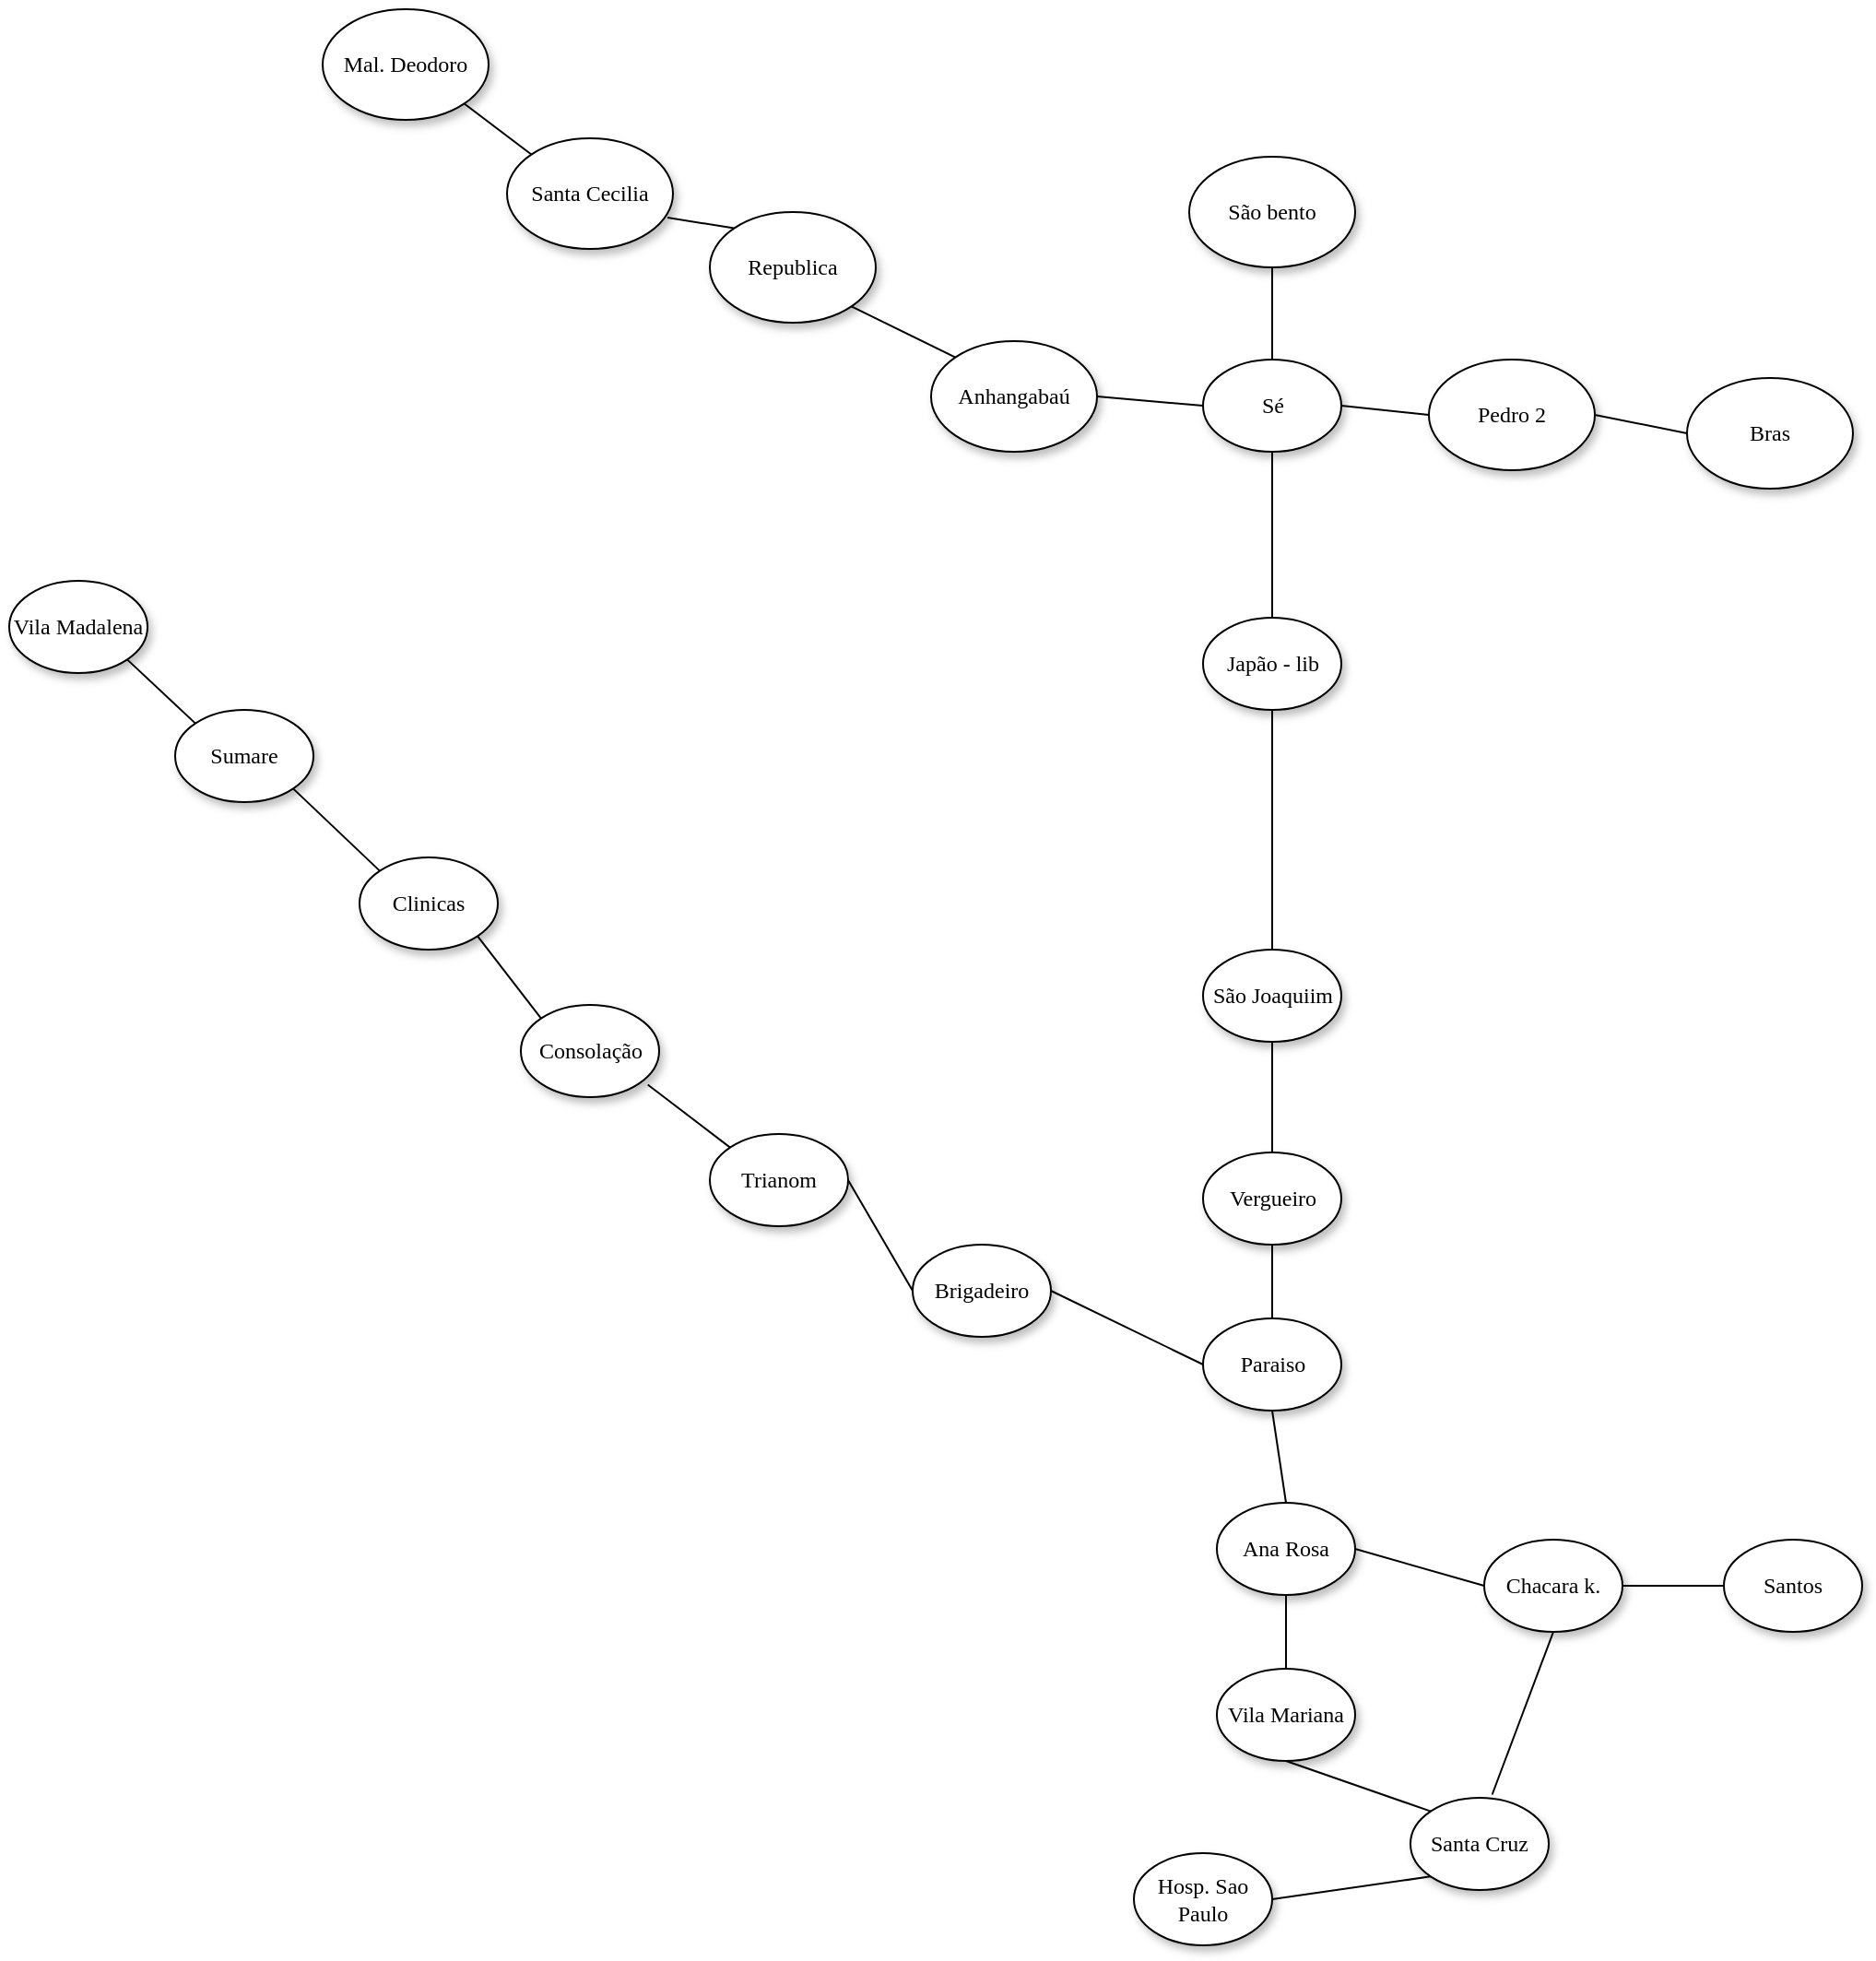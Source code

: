 <mxfile version="24.2.2" type="github">
  <diagram name="Page-1" id="42789a77-a242-8287-6e28-9cd8cfd52e62">
    <mxGraphModel dx="1822" dy="1649" grid="1" gridSize="10" guides="1" tooltips="1" connect="1" arrows="1" fold="1" page="1" pageScale="1" pageWidth="1100" pageHeight="850" background="none" math="0" shadow="0">
      <root>
        <mxCell id="0" />
        <mxCell id="1" parent="0" />
        <mxCell id="1ea317790d2ca983-12" style="edgeStyle=none;rounded=1;html=1;labelBackgroundColor=none;startArrow=none;startFill=0;startSize=5;endArrow=none;endFill=0;endSize=5;jettySize=auto;orthogonalLoop=1;strokeWidth=1;fontFamily=Verdana;fontSize=12" parent="1" source="1ea317790d2ca983-1" target="1ea317790d2ca983-2" edge="1">
          <mxGeometry relative="1" as="geometry" />
        </mxCell>
        <mxCell id="1ea317790d2ca983-1" value="São bento" style="ellipse;whiteSpace=wrap;html=1;rounded=0;shadow=1;comic=0;labelBackgroundColor=none;strokeWidth=1;fontFamily=Verdana;fontSize=12;align=center;" parent="1" vertex="1">
          <mxGeometry x="450" y="80" width="90" height="60" as="geometry" />
        </mxCell>
        <mxCell id="1ea317790d2ca983-21" value="" style="edgeStyle=none;rounded=1;html=1;labelBackgroundColor=none;startArrow=none;startFill=0;startSize=5;endArrow=none;endFill=0;endSize=5;jettySize=auto;orthogonalLoop=1;strokeWidth=1;fontFamily=Verdana;fontSize=12" parent="1" source="1ea317790d2ca983-2" target="1ea317790d2ca983-7" edge="1">
          <mxGeometry relative="1" as="geometry" />
        </mxCell>
        <mxCell id="1ea317790d2ca983-2" value="Sé" style="ellipse;whiteSpace=wrap;html=1;rounded=0;shadow=1;comic=0;labelBackgroundColor=none;strokeWidth=1;fontFamily=Verdana;fontSize=12;align=center;" parent="1" vertex="1">
          <mxGeometry x="457.5" y="190" width="75" height="50" as="geometry" />
        </mxCell>
        <mxCell id="1ea317790d2ca983-24" value="" style="edgeStyle=none;rounded=1;html=1;labelBackgroundColor=none;startArrow=none;startFill=0;startSize=5;endArrow=none;endFill=0;endSize=5;jettySize=auto;orthogonalLoop=1;strokeWidth=1;fontFamily=Verdana;fontSize=12;" parent="1" source="1ea317790d2ca983-7" target="1ea317790d2ca983-8" edge="1">
          <mxGeometry relative="1" as="geometry" />
        </mxCell>
        <mxCell id="1ea317790d2ca983-7" value="Japão - lib" style="ellipse;whiteSpace=wrap;html=1;rounded=0;shadow=1;comic=0;labelBackgroundColor=none;strokeWidth=1;fontFamily=Verdana;fontSize=12;align=center;" parent="1" vertex="1">
          <mxGeometry x="457.5" y="330" width="75" height="50" as="geometry" />
        </mxCell>
        <mxCell id="1ea317790d2ca983-8" value="São Joaquiim" style="ellipse;whiteSpace=wrap;html=1;rounded=0;shadow=1;comic=0;labelBackgroundColor=none;strokeWidth=1;fontFamily=Verdana;fontSize=12;align=center;" parent="1" vertex="1">
          <mxGeometry x="457.5" y="510" width="75" height="50" as="geometry" />
        </mxCell>
        <mxCell id="W2a-TYhInUadVhdIe600-1" value="Vergueiro" style="ellipse;whiteSpace=wrap;html=1;rounded=0;shadow=1;comic=0;labelBackgroundColor=none;strokeWidth=1;fontFamily=Verdana;fontSize=12;align=center;" vertex="1" parent="1">
          <mxGeometry x="457.5" y="620" width="75" height="50" as="geometry" />
        </mxCell>
        <mxCell id="W2a-TYhInUadVhdIe600-2" value="Santa Cruz" style="ellipse;whiteSpace=wrap;html=1;rounded=0;shadow=1;comic=0;labelBackgroundColor=none;strokeWidth=1;fontFamily=Verdana;fontSize=12;align=center;" vertex="1" parent="1">
          <mxGeometry x="570" y="970" width="75" height="50" as="geometry" />
        </mxCell>
        <mxCell id="W2a-TYhInUadVhdIe600-3" value="Vila Mariana" style="ellipse;whiteSpace=wrap;html=1;rounded=0;shadow=1;comic=0;labelBackgroundColor=none;strokeWidth=1;fontFamily=Verdana;fontSize=12;align=center;" vertex="1" parent="1">
          <mxGeometry x="465" y="900" width="75" height="50" as="geometry" />
        </mxCell>
        <mxCell id="W2a-TYhInUadVhdIe600-4" value="Ana Rosa" style="ellipse;whiteSpace=wrap;html=1;rounded=0;shadow=1;comic=0;labelBackgroundColor=none;strokeWidth=1;fontFamily=Verdana;fontSize=12;align=center;" vertex="1" parent="1">
          <mxGeometry x="465" y="810" width="75" height="50" as="geometry" />
        </mxCell>
        <mxCell id="W2a-TYhInUadVhdIe600-5" value="Paraiso" style="ellipse;whiteSpace=wrap;html=1;rounded=0;shadow=1;comic=0;labelBackgroundColor=none;strokeWidth=1;fontFamily=Verdana;fontSize=12;align=center;" vertex="1" parent="1">
          <mxGeometry x="457.5" y="710" width="75" height="50" as="geometry" />
        </mxCell>
        <mxCell id="W2a-TYhInUadVhdIe600-6" value="" style="edgeStyle=none;rounded=1;html=1;labelBackgroundColor=none;startArrow=none;startFill=0;startSize=5;endArrow=none;endFill=0;endSize=5;jettySize=auto;orthogonalLoop=1;strokeWidth=1;fontFamily=Verdana;fontSize=12;exitX=0.5;exitY=1;exitDx=0;exitDy=0;entryX=0.5;entryY=0;entryDx=0;entryDy=0;" edge="1" parent="1" source="1ea317790d2ca983-8" target="W2a-TYhInUadVhdIe600-1">
          <mxGeometry relative="1" as="geometry">
            <mxPoint x="505" y="390" as="sourcePoint" />
            <mxPoint x="505" y="520" as="targetPoint" />
          </mxGeometry>
        </mxCell>
        <mxCell id="W2a-TYhInUadVhdIe600-7" value="" style="edgeStyle=none;rounded=1;html=1;labelBackgroundColor=none;startArrow=none;startFill=0;startSize=5;endArrow=none;endFill=0;endSize=5;jettySize=auto;orthogonalLoop=1;strokeWidth=1;fontFamily=Verdana;fontSize=12;exitX=0.5;exitY=1;exitDx=0;exitDy=0;entryX=0;entryY=0;entryDx=0;entryDy=0;" edge="1" parent="1" source="W2a-TYhInUadVhdIe600-3" target="W2a-TYhInUadVhdIe600-2">
          <mxGeometry relative="1" as="geometry">
            <mxPoint x="640" y="850" as="sourcePoint" />
            <mxPoint x="640" y="980" as="targetPoint" />
          </mxGeometry>
        </mxCell>
        <mxCell id="W2a-TYhInUadVhdIe600-8" value="" style="edgeStyle=none;rounded=1;html=1;labelBackgroundColor=none;startArrow=none;startFill=0;startSize=5;endArrow=none;endFill=0;endSize=5;jettySize=auto;orthogonalLoop=1;strokeWidth=1;fontFamily=Verdana;fontSize=12;exitX=0.5;exitY=1;exitDx=0;exitDy=0;entryX=0.5;entryY=0;entryDx=0;entryDy=0;" edge="1" parent="1" source="W2a-TYhInUadVhdIe600-4" target="W2a-TYhInUadVhdIe600-3">
          <mxGeometry relative="1" as="geometry">
            <mxPoint x="630" y="860" as="sourcePoint" />
            <mxPoint x="630" y="990" as="targetPoint" />
          </mxGeometry>
        </mxCell>
        <mxCell id="W2a-TYhInUadVhdIe600-9" value="" style="edgeStyle=none;rounded=1;html=1;labelBackgroundColor=none;startArrow=none;startFill=0;startSize=5;endArrow=none;endFill=0;endSize=5;jettySize=auto;orthogonalLoop=1;strokeWidth=1;fontFamily=Verdana;fontSize=12;exitX=0.5;exitY=1;exitDx=0;exitDy=0;entryX=0.5;entryY=0;entryDx=0;entryDy=0;" edge="1" parent="1" source="W2a-TYhInUadVhdIe600-5" target="W2a-TYhInUadVhdIe600-4">
          <mxGeometry relative="1" as="geometry">
            <mxPoint x="607" y="760" as="sourcePoint" />
            <mxPoint x="607" y="890" as="targetPoint" />
          </mxGeometry>
        </mxCell>
        <mxCell id="W2a-TYhInUadVhdIe600-10" value="" style="edgeStyle=none;rounded=1;html=1;labelBackgroundColor=none;startArrow=none;startFill=0;startSize=5;endArrow=none;endFill=0;endSize=5;jettySize=auto;orthogonalLoop=1;strokeWidth=1;fontFamily=Verdana;fontSize=12;exitX=0.5;exitY=1;exitDx=0;exitDy=0;entryX=0.5;entryY=0;entryDx=0;entryDy=0;" edge="1" parent="1" source="W2a-TYhInUadVhdIe600-1" target="W2a-TYhInUadVhdIe600-5">
          <mxGeometry relative="1" as="geometry">
            <mxPoint x="610" y="620" as="sourcePoint" />
            <mxPoint x="610" y="750" as="targetPoint" />
          </mxGeometry>
        </mxCell>
        <mxCell id="W2a-TYhInUadVhdIe600-11" value="Bras" style="ellipse;whiteSpace=wrap;html=1;rounded=0;shadow=1;comic=0;labelBackgroundColor=none;strokeWidth=1;fontFamily=Verdana;fontSize=12;align=center;" vertex="1" parent="1">
          <mxGeometry x="720" y="200" width="90" height="60" as="geometry" />
        </mxCell>
        <mxCell id="W2a-TYhInUadVhdIe600-14" value="Republica" style="ellipse;whiteSpace=wrap;html=1;rounded=0;shadow=1;comic=0;labelBackgroundColor=none;strokeWidth=1;fontFamily=Verdana;fontSize=12;align=center;" vertex="1" parent="1">
          <mxGeometry x="190" y="110" width="90" height="60" as="geometry" />
        </mxCell>
        <mxCell id="W2a-TYhInUadVhdIe600-15" value="Anhangabaú" style="ellipse;whiteSpace=wrap;html=1;rounded=0;shadow=1;comic=0;labelBackgroundColor=none;strokeWidth=1;fontFamily=Verdana;fontSize=12;align=center;" vertex="1" parent="1">
          <mxGeometry x="310" y="180" width="90" height="60" as="geometry" />
        </mxCell>
        <mxCell id="W2a-TYhInUadVhdIe600-16" value="Pedro 2" style="ellipse;whiteSpace=wrap;html=1;rounded=0;shadow=1;comic=0;labelBackgroundColor=none;strokeWidth=1;fontFamily=Verdana;fontSize=12;align=center;" vertex="1" parent="1">
          <mxGeometry x="580" y="190" width="90" height="60" as="geometry" />
        </mxCell>
        <mxCell id="W2a-TYhInUadVhdIe600-18" value="Santa Cecilia" style="ellipse;whiteSpace=wrap;html=1;rounded=0;shadow=1;comic=0;labelBackgroundColor=none;strokeWidth=1;fontFamily=Verdana;fontSize=12;align=center;" vertex="1" parent="1">
          <mxGeometry x="80" y="70" width="90" height="60" as="geometry" />
        </mxCell>
        <mxCell id="W2a-TYhInUadVhdIe600-19" value="Mal. Deodoro" style="ellipse;whiteSpace=wrap;html=1;rounded=0;shadow=1;comic=0;labelBackgroundColor=none;strokeWidth=1;fontFamily=Verdana;fontSize=12;align=center;" vertex="1" parent="1">
          <mxGeometry x="-20" width="90" height="60" as="geometry" />
        </mxCell>
        <mxCell id="W2a-TYhInUadVhdIe600-20" style="edgeStyle=none;rounded=1;html=1;labelBackgroundColor=none;startArrow=none;startFill=0;startSize=5;endArrow=none;endFill=0;endSize=5;jettySize=auto;orthogonalLoop=1;strokeWidth=1;fontFamily=Verdana;fontSize=12;exitX=1;exitY=1;exitDx=0;exitDy=0;entryX=0;entryY=0;entryDx=0;entryDy=0;" edge="1" parent="1" source="W2a-TYhInUadVhdIe600-19" target="W2a-TYhInUadVhdIe600-18">
          <mxGeometry relative="1" as="geometry">
            <mxPoint x="310" y="100" as="sourcePoint" />
            <mxPoint x="310" y="150" as="targetPoint" />
          </mxGeometry>
        </mxCell>
        <mxCell id="W2a-TYhInUadVhdIe600-21" style="edgeStyle=none;rounded=1;html=1;labelBackgroundColor=none;startArrow=none;startFill=0;startSize=5;endArrow=none;endFill=0;endSize=5;jettySize=auto;orthogonalLoop=1;strokeWidth=1;fontFamily=Verdana;fontSize=12;exitX=0.967;exitY=0.717;exitDx=0;exitDy=0;exitPerimeter=0;entryX=0;entryY=0;entryDx=0;entryDy=0;" edge="1" parent="1" source="W2a-TYhInUadVhdIe600-18" target="W2a-TYhInUadVhdIe600-14">
          <mxGeometry relative="1" as="geometry">
            <mxPoint x="320" y="110" as="sourcePoint" />
            <mxPoint x="320" y="160" as="targetPoint" />
          </mxGeometry>
        </mxCell>
        <mxCell id="W2a-TYhInUadVhdIe600-22" style="edgeStyle=none;rounded=1;html=1;labelBackgroundColor=none;startArrow=none;startFill=0;startSize=5;endArrow=none;endFill=0;endSize=5;jettySize=auto;orthogonalLoop=1;strokeWidth=1;fontFamily=Verdana;fontSize=12;exitX=1;exitY=1;exitDx=0;exitDy=0;entryX=0;entryY=0;entryDx=0;entryDy=0;" edge="1" parent="1" source="W2a-TYhInUadVhdIe600-14" target="W2a-TYhInUadVhdIe600-15">
          <mxGeometry relative="1" as="geometry">
            <mxPoint x="330" y="120" as="sourcePoint" />
            <mxPoint x="330" y="170" as="targetPoint" />
          </mxGeometry>
        </mxCell>
        <mxCell id="W2a-TYhInUadVhdIe600-23" style="edgeStyle=none;rounded=1;html=1;labelBackgroundColor=none;startArrow=none;startFill=0;startSize=5;endArrow=none;endFill=0;endSize=5;jettySize=auto;orthogonalLoop=1;strokeWidth=1;fontFamily=Verdana;fontSize=12;exitX=1;exitY=0.5;exitDx=0;exitDy=0;entryX=0;entryY=0.5;entryDx=0;entryDy=0;" edge="1" parent="1" source="W2a-TYhInUadVhdIe600-15" target="1ea317790d2ca983-2">
          <mxGeometry relative="1" as="geometry">
            <mxPoint x="760" y="130" as="sourcePoint" />
            <mxPoint x="760" y="180" as="targetPoint" />
          </mxGeometry>
        </mxCell>
        <mxCell id="W2a-TYhInUadVhdIe600-24" style="edgeStyle=none;rounded=1;html=1;labelBackgroundColor=none;startArrow=none;startFill=0;startSize=5;endArrow=none;endFill=0;endSize=5;jettySize=auto;orthogonalLoop=1;strokeWidth=1;fontFamily=Verdana;fontSize=12;exitX=1;exitY=0.5;exitDx=0;exitDy=0;entryX=0;entryY=0.5;entryDx=0;entryDy=0;" edge="1" parent="1" source="1ea317790d2ca983-2" target="W2a-TYhInUadVhdIe600-16">
          <mxGeometry relative="1" as="geometry">
            <mxPoint x="770" y="140" as="sourcePoint" />
            <mxPoint x="770" y="190" as="targetPoint" />
          </mxGeometry>
        </mxCell>
        <mxCell id="W2a-TYhInUadVhdIe600-25" style="edgeStyle=none;rounded=1;html=1;labelBackgroundColor=none;startArrow=none;startFill=0;startSize=5;endArrow=none;endFill=0;endSize=5;jettySize=auto;orthogonalLoop=1;strokeWidth=1;fontFamily=Verdana;fontSize=12;exitX=1;exitY=0.5;exitDx=0;exitDy=0;entryX=0;entryY=0.5;entryDx=0;entryDy=0;" edge="1" parent="1" source="W2a-TYhInUadVhdIe600-16" target="W2a-TYhInUadVhdIe600-11">
          <mxGeometry relative="1" as="geometry">
            <mxPoint x="780" y="150" as="sourcePoint" />
            <mxPoint x="780" y="200" as="targetPoint" />
          </mxGeometry>
        </mxCell>
        <mxCell id="W2a-TYhInUadVhdIe600-26" value="Trianom" style="ellipse;whiteSpace=wrap;html=1;rounded=0;shadow=1;comic=0;labelBackgroundColor=none;strokeWidth=1;fontFamily=Verdana;fontSize=12;align=center;" vertex="1" parent="1">
          <mxGeometry x="190" y="610" width="75" height="50" as="geometry" />
        </mxCell>
        <mxCell id="W2a-TYhInUadVhdIe600-27" value="Brigadeiro" style="ellipse;whiteSpace=wrap;html=1;rounded=0;shadow=1;comic=0;labelBackgroundColor=none;strokeWidth=1;fontFamily=Verdana;fontSize=12;align=center;" vertex="1" parent="1">
          <mxGeometry x="300" y="670" width="75" height="50" as="geometry" />
        </mxCell>
        <mxCell id="W2a-TYhInUadVhdIe600-28" value="Chacara k." style="ellipse;whiteSpace=wrap;html=1;rounded=0;shadow=1;comic=0;labelBackgroundColor=none;strokeWidth=1;fontFamily=Verdana;fontSize=12;align=center;" vertex="1" parent="1">
          <mxGeometry x="610" y="830" width="75" height="50" as="geometry" />
        </mxCell>
        <mxCell id="W2a-TYhInUadVhdIe600-29" value="Santos" style="ellipse;whiteSpace=wrap;html=1;rounded=0;shadow=1;comic=0;labelBackgroundColor=none;strokeWidth=1;fontFamily=Verdana;fontSize=12;align=center;" vertex="1" parent="1">
          <mxGeometry x="740" y="830" width="75" height="50" as="geometry" />
        </mxCell>
        <mxCell id="W2a-TYhInUadVhdIe600-33" value="" style="edgeStyle=none;rounded=1;html=1;labelBackgroundColor=none;startArrow=none;startFill=0;startSize=5;endArrow=none;endFill=0;endSize=5;jettySize=auto;orthogonalLoop=1;strokeWidth=1;fontFamily=Verdana;fontSize=12;exitX=0;exitY=0.5;exitDx=0;exitDy=0;entryX=1;entryY=0.5;entryDx=0;entryDy=0;" edge="1" parent="1" source="W2a-TYhInUadVhdIe600-29" target="W2a-TYhInUadVhdIe600-28">
          <mxGeometry relative="1" as="geometry">
            <mxPoint x="505" y="390" as="sourcePoint" />
            <mxPoint x="505" y="520" as="targetPoint" />
          </mxGeometry>
        </mxCell>
        <mxCell id="W2a-TYhInUadVhdIe600-34" value="" style="edgeStyle=none;rounded=1;html=1;labelBackgroundColor=none;startArrow=none;startFill=0;startSize=5;endArrow=none;endFill=0;endSize=5;jettySize=auto;orthogonalLoop=1;strokeWidth=1;fontFamily=Verdana;fontSize=12;exitX=0;exitY=0.5;exitDx=0;exitDy=0;entryX=1;entryY=0.5;entryDx=0;entryDy=0;" edge="1" parent="1" source="W2a-TYhInUadVhdIe600-28" target="W2a-TYhInUadVhdIe600-4">
          <mxGeometry relative="1" as="geometry">
            <mxPoint x="505" y="390" as="sourcePoint" />
            <mxPoint x="505" y="520" as="targetPoint" />
          </mxGeometry>
        </mxCell>
        <mxCell id="W2a-TYhInUadVhdIe600-37" value="" style="edgeStyle=none;rounded=1;html=1;labelBackgroundColor=none;startArrow=none;startFill=0;startSize=5;endArrow=none;endFill=0;endSize=5;jettySize=auto;orthogonalLoop=1;strokeWidth=1;fontFamily=Verdana;fontSize=12;exitX=1;exitY=0.5;exitDx=0;exitDy=0;entryX=0;entryY=0.5;entryDx=0;entryDy=0;" edge="1" parent="1" source="W2a-TYhInUadVhdIe600-27" target="W2a-TYhInUadVhdIe600-5">
          <mxGeometry relative="1" as="geometry">
            <mxPoint x="505" y="680" as="sourcePoint" />
            <mxPoint x="505" y="720" as="targetPoint" />
          </mxGeometry>
        </mxCell>
        <mxCell id="W2a-TYhInUadVhdIe600-38" value="" style="edgeStyle=none;rounded=1;html=1;labelBackgroundColor=none;startArrow=none;startFill=0;startSize=5;endArrow=none;endFill=0;endSize=5;jettySize=auto;orthogonalLoop=1;strokeWidth=1;fontFamily=Verdana;fontSize=12;exitX=1;exitY=0.5;exitDx=0;exitDy=0;entryX=0;entryY=0.5;entryDx=0;entryDy=0;" edge="1" parent="1" source="W2a-TYhInUadVhdIe600-26" target="W2a-TYhInUadVhdIe600-27">
          <mxGeometry relative="1" as="geometry">
            <mxPoint x="515" y="690" as="sourcePoint" />
            <mxPoint x="515" y="730" as="targetPoint" />
          </mxGeometry>
        </mxCell>
        <mxCell id="W2a-TYhInUadVhdIe600-39" value="Consolação" style="ellipse;whiteSpace=wrap;html=1;rounded=0;shadow=1;comic=0;labelBackgroundColor=none;strokeWidth=1;fontFamily=Verdana;fontSize=12;align=center;" vertex="1" parent="1">
          <mxGeometry x="87.5" y="540" width="75" height="50" as="geometry" />
        </mxCell>
        <mxCell id="W2a-TYhInUadVhdIe600-41" value="Vila Madalena" style="ellipse;whiteSpace=wrap;html=1;rounded=0;shadow=1;comic=0;labelBackgroundColor=none;strokeWidth=1;fontFamily=Verdana;fontSize=12;align=center;" vertex="1" parent="1">
          <mxGeometry x="-190" y="310" width="75" height="50" as="geometry" />
        </mxCell>
        <mxCell id="W2a-TYhInUadVhdIe600-42" value="Sumare" style="ellipse;whiteSpace=wrap;html=1;rounded=0;shadow=1;comic=0;labelBackgroundColor=none;strokeWidth=1;fontFamily=Verdana;fontSize=12;align=center;" vertex="1" parent="1">
          <mxGeometry x="-100" y="380" width="75" height="50" as="geometry" />
        </mxCell>
        <mxCell id="W2a-TYhInUadVhdIe600-43" value="Clinicas" style="ellipse;whiteSpace=wrap;html=1;rounded=0;shadow=1;comic=0;labelBackgroundColor=none;strokeWidth=1;fontFamily=Verdana;fontSize=12;align=center;" vertex="1" parent="1">
          <mxGeometry y="460" width="75" height="50" as="geometry" />
        </mxCell>
        <mxCell id="W2a-TYhInUadVhdIe600-44" value="" style="edgeStyle=none;rounded=1;html=1;labelBackgroundColor=none;startArrow=none;startFill=0;startSize=5;endArrow=none;endFill=0;endSize=5;jettySize=auto;orthogonalLoop=1;strokeWidth=1;fontFamily=Verdana;fontSize=12;exitX=0;exitY=0;exitDx=0;exitDy=0;entryX=0.918;entryY=0.865;entryDx=0;entryDy=0;entryPerimeter=0;" edge="1" parent="1" source="W2a-TYhInUadVhdIe600-26" target="W2a-TYhInUadVhdIe600-39">
          <mxGeometry relative="1" as="geometry">
            <mxPoint x="275" y="645" as="sourcePoint" />
            <mxPoint x="310" y="705" as="targetPoint" />
          </mxGeometry>
        </mxCell>
        <mxCell id="W2a-TYhInUadVhdIe600-45" value="" style="edgeStyle=none;rounded=1;html=1;labelBackgroundColor=none;startArrow=none;startFill=0;startSize=5;endArrow=none;endFill=0;endSize=5;jettySize=auto;orthogonalLoop=1;strokeWidth=1;fontFamily=Verdana;fontSize=12;exitX=1;exitY=1;exitDx=0;exitDy=0;entryX=0;entryY=0;entryDx=0;entryDy=0;" edge="1" parent="1" source="W2a-TYhInUadVhdIe600-43" target="W2a-TYhInUadVhdIe600-39">
          <mxGeometry relative="1" as="geometry">
            <mxPoint x="35" y="550" as="sourcePoint" />
            <mxPoint x="70" y="610" as="targetPoint" />
          </mxGeometry>
        </mxCell>
        <mxCell id="W2a-TYhInUadVhdIe600-48" value="" style="edgeStyle=none;rounded=1;html=1;labelBackgroundColor=none;startArrow=none;startFill=0;startSize=5;endArrow=none;endFill=0;endSize=5;jettySize=auto;orthogonalLoop=1;strokeWidth=1;fontFamily=Verdana;fontSize=12;exitX=1;exitY=1;exitDx=0;exitDy=0;entryX=0;entryY=0;entryDx=0;entryDy=0;" edge="1" parent="1" source="W2a-TYhInUadVhdIe600-42" target="W2a-TYhInUadVhdIe600-43">
          <mxGeometry relative="1" as="geometry">
            <mxPoint x="74" y="513" as="sourcePoint" />
            <mxPoint x="108" y="557" as="targetPoint" />
          </mxGeometry>
        </mxCell>
        <mxCell id="W2a-TYhInUadVhdIe600-49" value="" style="edgeStyle=none;rounded=1;html=1;labelBackgroundColor=none;startArrow=none;startFill=0;startSize=5;endArrow=none;endFill=0;endSize=5;jettySize=auto;orthogonalLoop=1;strokeWidth=1;fontFamily=Verdana;fontSize=12;exitX=1;exitY=1;exitDx=0;exitDy=0;entryX=0;entryY=0;entryDx=0;entryDy=0;" edge="1" parent="1" source="W2a-TYhInUadVhdIe600-41" target="W2a-TYhInUadVhdIe600-42">
          <mxGeometry relative="1" as="geometry">
            <mxPoint x="84" y="523" as="sourcePoint" />
            <mxPoint x="118" y="567" as="targetPoint" />
          </mxGeometry>
        </mxCell>
        <mxCell id="W2a-TYhInUadVhdIe600-51" value="" style="edgeStyle=none;rounded=1;html=1;labelBackgroundColor=none;startArrow=none;startFill=0;startSize=5;endArrow=none;endFill=0;endSize=5;jettySize=auto;orthogonalLoop=1;strokeWidth=1;fontFamily=Verdana;fontSize=12;exitX=0.5;exitY=1;exitDx=0;exitDy=0;entryX=0.591;entryY=-0.035;entryDx=0;entryDy=0;entryPerimeter=0;" edge="1" parent="1" source="W2a-TYhInUadVhdIe600-28" target="W2a-TYhInUadVhdIe600-2">
          <mxGeometry relative="1" as="geometry">
            <mxPoint x="505" y="770" as="sourcePoint" />
            <mxPoint x="513" y="820" as="targetPoint" />
          </mxGeometry>
        </mxCell>
        <mxCell id="W2a-TYhInUadVhdIe600-52" value="Hosp. Sao Paulo" style="ellipse;whiteSpace=wrap;html=1;rounded=0;shadow=1;comic=0;labelBackgroundColor=none;strokeWidth=1;fontFamily=Verdana;fontSize=12;align=center;" vertex="1" parent="1">
          <mxGeometry x="420" y="1000" width="75" height="50" as="geometry" />
        </mxCell>
        <mxCell id="W2a-TYhInUadVhdIe600-53" value="" style="edgeStyle=none;rounded=1;html=1;labelBackgroundColor=none;startArrow=none;startFill=0;startSize=5;endArrow=none;endFill=0;endSize=5;jettySize=auto;orthogonalLoop=1;strokeWidth=1;fontFamily=Verdana;fontSize=12;exitX=1;exitY=0.5;exitDx=0;exitDy=0;entryX=0;entryY=1;entryDx=0;entryDy=0;" edge="1" parent="1" source="W2a-TYhInUadVhdIe600-52" target="W2a-TYhInUadVhdIe600-2">
          <mxGeometry relative="1" as="geometry">
            <mxPoint x="513" y="960" as="sourcePoint" />
            <mxPoint x="591" y="988" as="targetPoint" />
          </mxGeometry>
        </mxCell>
      </root>
    </mxGraphModel>
  </diagram>
</mxfile>
